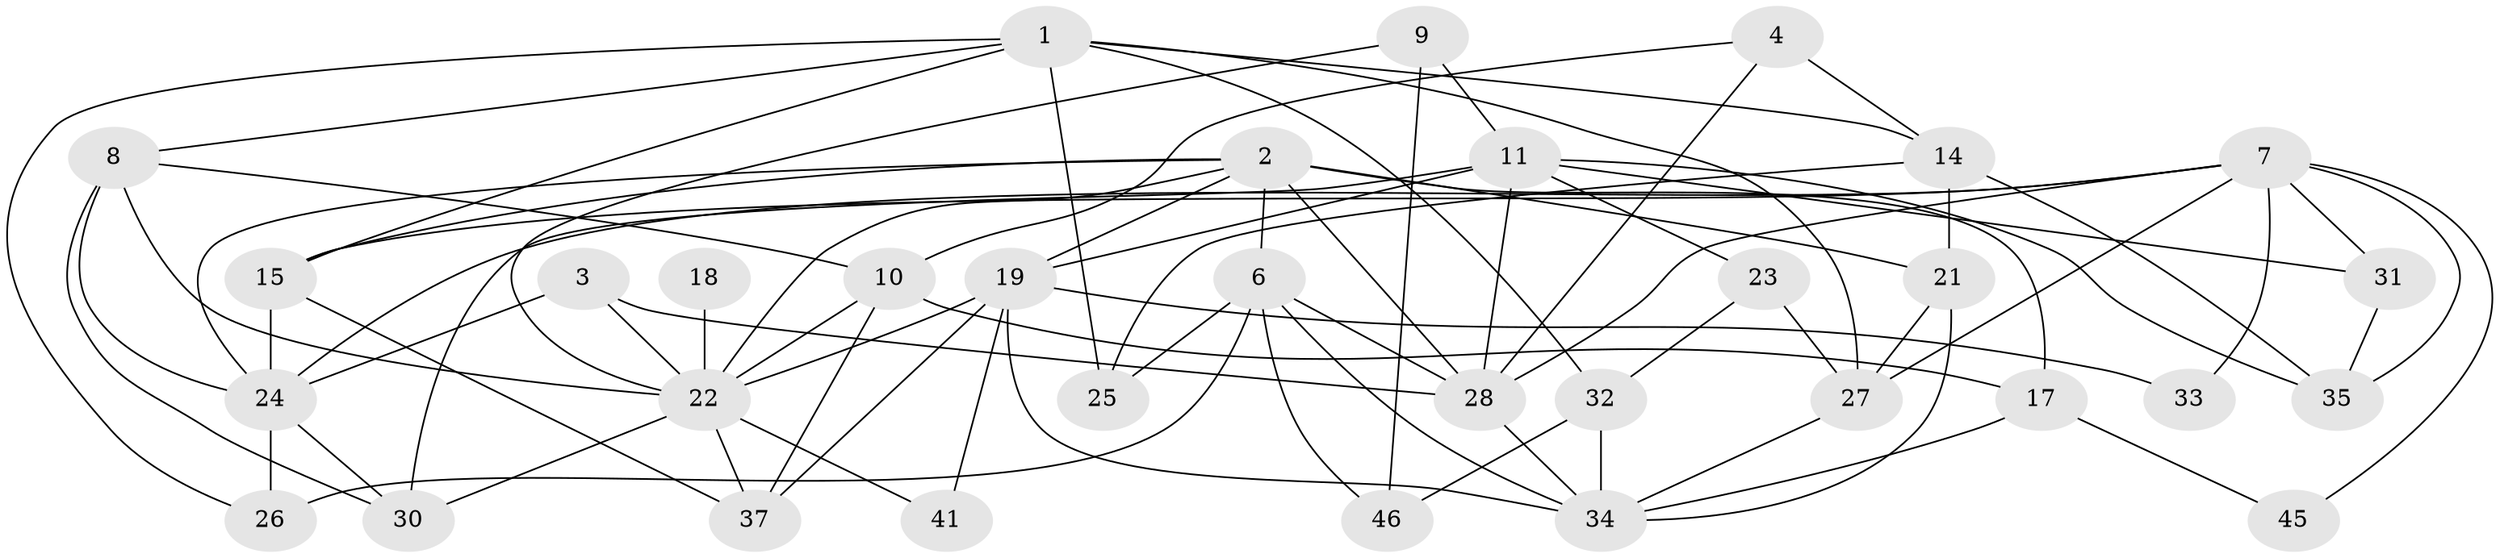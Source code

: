 // original degree distribution, {6: 0.16363636363636364, 3: 0.3090909090909091, 2: 0.14545454545454545, 4: 0.23636363636363636, 7: 0.03636363636363636, 8: 0.01818181818181818, 5: 0.09090909090909091}
// Generated by graph-tools (version 1.1) at 2025/42/03/06/25 10:42:01]
// undirected, 33 vertices, 77 edges
graph export_dot {
graph [start="1"]
  node [color=gray90,style=filled];
  1 [super="+12"];
  2 [super="+47"];
  3;
  4 [super="+5"];
  6 [super="+54"];
  7 [super="+16"];
  8 [super="+51"];
  9;
  10 [super="+20"];
  11 [super="+13"];
  14 [super="+42"];
  15 [super="+29"];
  17 [super="+44"];
  18;
  19 [super="+48"];
  21;
  22 [super="+49"];
  23;
  24 [super="+52"];
  25 [super="+40"];
  26 [super="+55"];
  27 [super="+38"];
  28 [super="+39"];
  30;
  31;
  32 [super="+36"];
  33;
  34 [super="+53"];
  35 [super="+50"];
  37;
  41 [super="+43"];
  45;
  46;
  1 -- 15;
  1 -- 32;
  1 -- 26;
  1 -- 14;
  1 -- 27;
  1 -- 25 [weight=2];
  1 -- 8;
  2 -- 24;
  2 -- 19;
  2 -- 21;
  2 -- 28 [weight=2];
  2 -- 17;
  2 -- 6;
  2 -- 22;
  2 -- 15;
  3 -- 22;
  3 -- 24;
  3 -- 28;
  4 -- 14 [weight=2];
  4 -- 10;
  4 -- 28;
  6 -- 46;
  6 -- 25;
  6 -- 28;
  6 -- 34;
  6 -- 26;
  7 -- 33;
  7 -- 45;
  7 -- 27;
  7 -- 35;
  7 -- 24;
  7 -- 31;
  7 -- 28;
  7 -- 15;
  8 -- 22 [weight=2];
  8 -- 10;
  8 -- 24;
  8 -- 30;
  9 -- 22;
  9 -- 46;
  9 -- 11;
  10 -- 22;
  10 -- 17;
  10 -- 37;
  11 -- 28;
  11 -- 19;
  11 -- 23;
  11 -- 30;
  11 -- 31;
  11 -- 35;
  14 -- 21;
  14 -- 25;
  14 -- 35;
  15 -- 37;
  15 -- 24;
  17 -- 45;
  17 -- 34;
  18 -- 22 [weight=2];
  19 -- 34;
  19 -- 33;
  19 -- 37;
  19 -- 41 [weight=2];
  19 -- 22;
  21 -- 34;
  21 -- 27;
  22 -- 30;
  22 -- 37;
  22 -- 41;
  23 -- 32;
  23 -- 27;
  24 -- 30;
  24 -- 26;
  27 -- 34;
  28 -- 34;
  31 -- 35;
  32 -- 46;
  32 -- 34;
}
